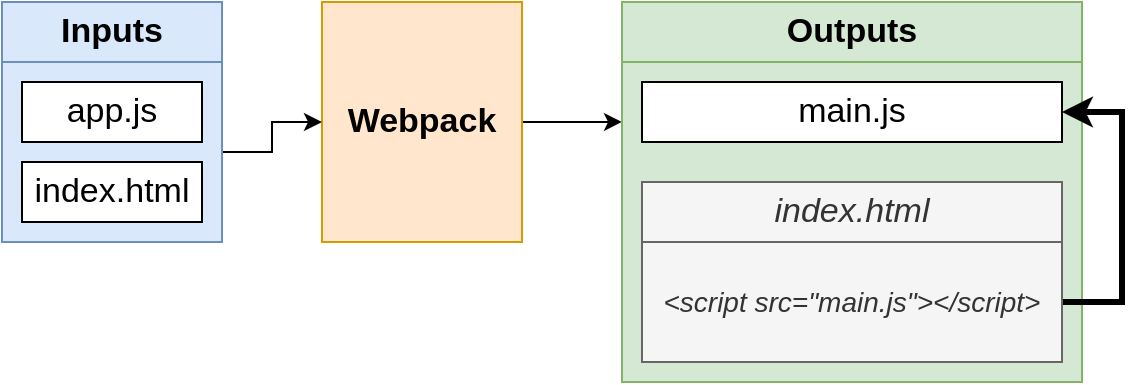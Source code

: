 <mxfile version="13.3.7" type="device" pages="10"><diagram id="cOTLI2k-PAEi5HYASnDR" name="01 - default"><mxGraphModel dx="601" dy="370" grid="1" gridSize="10" guides="1" tooltips="1" connect="1" arrows="1" fold="1" page="1" pageScale="1" pageWidth="1920" pageHeight="1200" math="0" shadow="0"><root><mxCell id="0"/><mxCell id="1" parent="0"/><mxCell id="uA5l368gibzswIwT3GkN-8" style="edgeStyle=orthogonalEdgeStyle;rounded=0;orthogonalLoop=1;jettySize=auto;html=1;exitX=1;exitY=0.5;exitDx=0;exitDy=0;fontSize=17;" edge="1" parent="1" source="uA5l368gibzswIwT3GkN-1"><mxGeometry relative="1" as="geometry"><mxPoint x="780" y="419.952" as="targetPoint"/></mxGeometry></mxCell><mxCell id="uA5l368gibzswIwT3GkN-1" value="Webpack" style="rounded=0;whiteSpace=wrap;html=1;fillColor=#ffe6cc;strokeColor=#d79b00;fontStyle=1;fontSize=17;" vertex="1" parent="1"><mxGeometry x="630" y="360" width="100" height="120" as="geometry"/></mxCell><mxCell id="uA5l368gibzswIwT3GkN-2" value="Inputs" style="rounded=0;whiteSpace=wrap;html=1;fillColor=#dae8fc;strokeColor=#6c8ebf;fontStyle=1;fontSize=17;" vertex="1" parent="1"><mxGeometry x="470" y="360" width="110" height="30" as="geometry"/></mxCell><mxCell id="uA5l368gibzswIwT3GkN-7" style="edgeStyle=orthogonalEdgeStyle;rounded=0;orthogonalLoop=1;jettySize=auto;html=1;exitX=1;exitY=0.5;exitDx=0;exitDy=0;fontSize=17;" edge="1" parent="1" source="uA5l368gibzswIwT3GkN-3" target="uA5l368gibzswIwT3GkN-1"><mxGeometry relative="1" as="geometry"/></mxCell><mxCell id="uA5l368gibzswIwT3GkN-3" value="" style="rounded=0;whiteSpace=wrap;html=1;fillColor=#dae8fc;strokeColor=#6c8ebf;fontStyle=1;fontSize=17;" vertex="1" parent="1"><mxGeometry x="470" y="390" width="110" height="90" as="geometry"/></mxCell><mxCell id="uA5l368gibzswIwT3GkN-4" value="app.js" style="rounded=0;whiteSpace=wrap;html=1;fontSize=17;" vertex="1" parent="1"><mxGeometry x="480" y="400" width="90" height="30" as="geometry"/></mxCell><mxCell id="uA5l368gibzswIwT3GkN-5" value="index.html" style="rounded=0;whiteSpace=wrap;html=1;fontSize=17;" vertex="1" parent="1"><mxGeometry x="480" y="440" width="90" height="30" as="geometry"/></mxCell><mxCell id="uA5l368gibzswIwT3GkN-10" value="Outputs" style="rounded=0;whiteSpace=wrap;html=1;fillColor=#d5e8d4;strokeColor=#82b366;fontStyle=1;fontSize=17;" vertex="1" parent="1"><mxGeometry x="780" y="360" width="230" height="30" as="geometry"/></mxCell><mxCell id="uA5l368gibzswIwT3GkN-11" value="" style="rounded=0;whiteSpace=wrap;html=1;fillColor=#d5e8d4;strokeColor=#82b366;fontStyle=1;fontSize=17;" vertex="1" parent="1"><mxGeometry x="780" y="390" width="230" height="160" as="geometry"/></mxCell><mxCell id="uA5l368gibzswIwT3GkN-12" value="main.js" style="rounded=0;whiteSpace=wrap;html=1;fontSize=17;" vertex="1" parent="1"><mxGeometry x="790" y="400" width="210" height="30" as="geometry"/></mxCell><mxCell id="uA5l368gibzswIwT3GkN-13" value="index.html" style="rounded=0;whiteSpace=wrap;html=1;fontSize=17;fontStyle=2;fillColor=#f5f5f5;strokeColor=#666666;fontColor=#333333;" vertex="1" parent="1"><mxGeometry x="790" y="450" width="210" height="30" as="geometry"/></mxCell><mxCell id="EMwHeEW82RI8Neg6ll8o-1" style="edgeStyle=orthogonalEdgeStyle;rounded=0;orthogonalLoop=1;jettySize=auto;html=1;exitX=1;exitY=0.5;exitDx=0;exitDy=0;entryX=1;entryY=0.5;entryDx=0;entryDy=0;strokeWidth=3;fontSize=18;" edge="1" parent="1" source="uA5l368gibzswIwT3GkN-14" target="uA5l368gibzswIwT3GkN-12"><mxGeometry relative="1" as="geometry"><Array as="points"><mxPoint x="1030" y="510"/><mxPoint x="1030" y="415"/></Array></mxGeometry></mxCell><mxCell id="uA5l368gibzswIwT3GkN-14" value="&amp;lt;script src=&quot;main.js&quot;&amp;gt;&amp;lt;/script&amp;gt;" style="rounded=0;whiteSpace=wrap;html=1;fontSize=14;fontStyle=2;fillColor=#f5f5f5;strokeColor=#666666;fontColor=#333333;" vertex="1" parent="1"><mxGeometry x="790" y="480" width="210" height="60" as="geometry"/></mxCell></root></mxGraphModel></diagram><diagram name="02 - err" id="zZddvYhoozt37l5B8c0A"><mxGraphModel dx="546" dy="337" grid="1" gridSize="10" guides="1" tooltips="1" connect="1" arrows="1" fold="1" page="1" pageScale="1" pageWidth="1920" pageHeight="1200" math="0" shadow="0"><root><mxCell id="gWVmMe2sG9iCTaonzd_--0"/><mxCell id="gWVmMe2sG9iCTaonzd_--1" parent="gWVmMe2sG9iCTaonzd_--0"/><mxCell id="gWVmMe2sG9iCTaonzd_--2" style="edgeStyle=orthogonalEdgeStyle;rounded=0;orthogonalLoop=1;jettySize=auto;html=1;exitX=1;exitY=0.5;exitDx=0;exitDy=0;fontSize=17;" edge="1" parent="gWVmMe2sG9iCTaonzd_--1" source="gWVmMe2sG9iCTaonzd_--3"><mxGeometry relative="1" as="geometry"><mxPoint x="780" y="419.952" as="targetPoint"/></mxGeometry></mxCell><mxCell id="gWVmMe2sG9iCTaonzd_--3" value="Webpack" style="rounded=0;whiteSpace=wrap;html=1;fillColor=#ffe6cc;strokeColor=#d79b00;fontStyle=1;fontSize=17;" vertex="1" parent="gWVmMe2sG9iCTaonzd_--1"><mxGeometry x="630" y="360" width="100" height="120" as="geometry"/></mxCell><mxCell id="gWVmMe2sG9iCTaonzd_--4" value="Inputs" style="rounded=0;whiteSpace=wrap;html=1;fillColor=#dae8fc;strokeColor=#6c8ebf;fontStyle=1;fontSize=17;" vertex="1" parent="gWVmMe2sG9iCTaonzd_--1"><mxGeometry x="470" y="360" width="110" height="30" as="geometry"/></mxCell><mxCell id="gWVmMe2sG9iCTaonzd_--5" style="edgeStyle=orthogonalEdgeStyle;rounded=0;orthogonalLoop=1;jettySize=auto;html=1;exitX=1;exitY=0.5;exitDx=0;exitDy=0;fontSize=17;" edge="1" parent="gWVmMe2sG9iCTaonzd_--1" source="gWVmMe2sG9iCTaonzd_--6" target="gWVmMe2sG9iCTaonzd_--3"><mxGeometry relative="1" as="geometry"/></mxCell><mxCell id="gWVmMe2sG9iCTaonzd_--6" value="" style="rounded=0;whiteSpace=wrap;html=1;fillColor=#dae8fc;strokeColor=#6c8ebf;fontStyle=1;fontSize=17;" vertex="1" parent="gWVmMe2sG9iCTaonzd_--1"><mxGeometry x="470" y="390" width="110" height="90" as="geometry"/></mxCell><mxCell id="gWVmMe2sG9iCTaonzd_--7" value="app.js" style="rounded=0;whiteSpace=wrap;html=1;fontSize=17;" vertex="1" parent="gWVmMe2sG9iCTaonzd_--1"><mxGeometry x="480" y="400" width="90" height="30" as="geometry"/></mxCell><mxCell id="gWVmMe2sG9iCTaonzd_--8" value="index.html" style="rounded=0;whiteSpace=wrap;html=1;fontSize=17;" vertex="1" parent="gWVmMe2sG9iCTaonzd_--1"><mxGeometry x="480" y="440" width="90" height="30" as="geometry"/></mxCell><mxCell id="gWVmMe2sG9iCTaonzd_--9" value="Outputs" style="rounded=0;whiteSpace=wrap;html=1;fillColor=#d5e8d4;strokeColor=#82b366;fontStyle=1;fontSize=17;" vertex="1" parent="gWVmMe2sG9iCTaonzd_--1"><mxGeometry x="780" y="360" width="230" height="30" as="geometry"/></mxCell><mxCell id="gWVmMe2sG9iCTaonzd_--10" value="" style="rounded=0;whiteSpace=wrap;html=1;fillColor=#d5e8d4;strokeColor=#82b366;fontStyle=1;fontSize=17;" vertex="1" parent="gWVmMe2sG9iCTaonzd_--1"><mxGeometry x="780" y="390" width="230" height="160" as="geometry"/></mxCell><mxCell id="gWVmMe2sG9iCTaonzd_--11" value="main.js" style="rounded=0;whiteSpace=wrap;html=1;fontSize=17;" vertex="1" parent="gWVmMe2sG9iCTaonzd_--1"><mxGeometry x="790" y="400" width="210" height="30" as="geometry"/></mxCell><mxCell id="gWVmMe2sG9iCTaonzd_--12" value="index.html" style="rounded=0;whiteSpace=wrap;html=1;fontSize=17;fontStyle=2;fillColor=#f5f5f5;strokeColor=#666666;fontColor=#333333;" vertex="1" parent="gWVmMe2sG9iCTaonzd_--1"><mxGeometry x="790" y="450" width="210" height="30" as="geometry"/></mxCell><mxCell id="gWVmMe2sG9iCTaonzd_--13" value="&amp;lt;script src=&quot;main.js&quot;&amp;gt;&amp;lt;/script&amp;gt;" style="rounded=0;whiteSpace=wrap;html=1;fontSize=14;fontStyle=2;fillColor=#f5f5f5;strokeColor=#666666;fontColor=#333333;" vertex="1" parent="gWVmMe2sG9iCTaonzd_--1"><mxGeometry x="790" y="480" width="210" height="60" as="geometry"/></mxCell><mxCell id="5T3pBs2xC45DIy6DMQwJ-1" style="edgeStyle=orthogonalEdgeStyle;rounded=0;orthogonalLoop=1;jettySize=auto;html=1;exitX=0.5;exitY=0;exitDx=0;exitDy=0;strokeWidth=3;fontSize=14;" edge="1" parent="gWVmMe2sG9iCTaonzd_--1" source="5T3pBs2xC45DIy6DMQwJ-0" target="gWVmMe2sG9iCTaonzd_--13"><mxGeometry relative="1" as="geometry"/></mxCell><mxCell id="5T3pBs2xC45DIy6DMQwJ-0" value="Browser tries to load this script by taking current domain + path and adding 'main.js' onto the end" style="rounded=0;whiteSpace=wrap;html=1;fontSize=14;fillColor=#f8cecc;strokeColor=#b85450;fontStyle=1" vertex="1" parent="gWVmMe2sG9iCTaonzd_--1"><mxGeometry x="742.5" y="580" width="305" height="60" as="geometry"/></mxCell></root></mxGraphModel></diagram><diagram name="02 - custom" id="F95sELIx5LL5UxUMN7uU"><mxGraphModel dx="546" dy="337" grid="1" gridSize="10" guides="1" tooltips="1" connect="1" arrows="1" fold="1" page="1" pageScale="1" pageWidth="1920" pageHeight="1200" math="0" shadow="0"><root><mxCell id="UAotk6VDlfAtvuk9yOXd-0"/><mxCell id="UAotk6VDlfAtvuk9yOXd-1" parent="UAotk6VDlfAtvuk9yOXd-0"/><mxCell id="UAotk6VDlfAtvuk9yOXd-2" style="edgeStyle=orthogonalEdgeStyle;rounded=0;orthogonalLoop=1;jettySize=auto;html=1;exitX=1;exitY=0.5;exitDx=0;exitDy=0;fontSize=17;" edge="1" parent="UAotk6VDlfAtvuk9yOXd-1" source="UAotk6VDlfAtvuk9yOXd-3"><mxGeometry relative="1" as="geometry"><mxPoint x="780" y="419.952" as="targetPoint"/></mxGeometry></mxCell><mxCell id="UAotk6VDlfAtvuk9yOXd-3" value="Webpack" style="rounded=0;whiteSpace=wrap;html=1;fillColor=#ffe6cc;strokeColor=#d79b00;fontStyle=1;fontSize=17;" vertex="1" parent="UAotk6VDlfAtvuk9yOXd-1"><mxGeometry x="630" y="360" width="100" height="120" as="geometry"/></mxCell><mxCell id="UAotk6VDlfAtvuk9yOXd-4" value="Inputs" style="rounded=0;whiteSpace=wrap;html=1;fillColor=#dae8fc;strokeColor=#6c8ebf;fontStyle=1;fontSize=17;" vertex="1" parent="UAotk6VDlfAtvuk9yOXd-1"><mxGeometry x="470" y="360" width="110" height="30" as="geometry"/></mxCell><mxCell id="UAotk6VDlfAtvuk9yOXd-5" style="edgeStyle=orthogonalEdgeStyle;rounded=0;orthogonalLoop=1;jettySize=auto;html=1;exitX=1;exitY=0.5;exitDx=0;exitDy=0;fontSize=17;" edge="1" parent="UAotk6VDlfAtvuk9yOXd-1" source="UAotk6VDlfAtvuk9yOXd-6" target="UAotk6VDlfAtvuk9yOXd-3"><mxGeometry relative="1" as="geometry"/></mxCell><mxCell id="UAotk6VDlfAtvuk9yOXd-6" value="" style="rounded=0;whiteSpace=wrap;html=1;fillColor=#dae8fc;strokeColor=#6c8ebf;fontStyle=1;fontSize=17;" vertex="1" parent="UAotk6VDlfAtvuk9yOXd-1"><mxGeometry x="470" y="390" width="110" height="90" as="geometry"/></mxCell><mxCell id="UAotk6VDlfAtvuk9yOXd-7" value="app.js" style="rounded=0;whiteSpace=wrap;html=1;fontSize=17;" vertex="1" parent="UAotk6VDlfAtvuk9yOXd-1"><mxGeometry x="480" y="400" width="90" height="30" as="geometry"/></mxCell><mxCell id="UAotk6VDlfAtvuk9yOXd-8" value="index.html" style="rounded=0;whiteSpace=wrap;html=1;fontSize=17;" vertex="1" parent="UAotk6VDlfAtvuk9yOXd-1"><mxGeometry x="480" y="440" width="90" height="30" as="geometry"/></mxCell><mxCell id="UAotk6VDlfAtvuk9yOXd-9" value="Outputs" style="rounded=0;whiteSpace=wrap;html=1;fillColor=#d5e8d4;strokeColor=#82b366;fontStyle=1;fontSize=17;" vertex="1" parent="UAotk6VDlfAtvuk9yOXd-1"><mxGeometry x="780" y="360" width="230" height="30" as="geometry"/></mxCell><mxCell id="UAotk6VDlfAtvuk9yOXd-10" value="" style="rounded=0;whiteSpace=wrap;html=1;fillColor=#d5e8d4;strokeColor=#82b366;fontStyle=1;fontSize=17;" vertex="1" parent="UAotk6VDlfAtvuk9yOXd-1"><mxGeometry x="780" y="390" width="230" height="160" as="geometry"/></mxCell><mxCell id="UAotk6VDlfAtvuk9yOXd-11" value="main.js" style="rounded=0;whiteSpace=wrap;html=1;fontSize=17;" vertex="1" parent="UAotk6VDlfAtvuk9yOXd-1"><mxGeometry x="790" y="400" width="210" height="30" as="geometry"/></mxCell><mxCell id="UAotk6VDlfAtvuk9yOXd-12" value="index.html" style="rounded=0;whiteSpace=wrap;html=1;fontSize=17;fontStyle=2;fillColor=#f5f5f5;strokeColor=#666666;fontColor=#333333;" vertex="1" parent="UAotk6VDlfAtvuk9yOXd-1"><mxGeometry x="790" y="450" width="210" height="30" as="geometry"/></mxCell><mxCell id="UAotk6VDlfAtvuk9yOXd-13" value="&amp;lt;script src=&quot;main.js&quot;&amp;gt;&amp;lt;/script&amp;gt;" style="rounded=0;whiteSpace=wrap;html=1;fontSize=14;fontStyle=2;fillColor=#f5f5f5;strokeColor=#666666;fontColor=#333333;" vertex="1" parent="UAotk6VDlfAtvuk9yOXd-1"><mxGeometry x="790" y="480" width="210" height="60" as="geometry"/></mxCell><mxCell id="UAotk6VDlfAtvuk9yOXd-16" style="edgeStyle=orthogonalEdgeStyle;rounded=0;orthogonalLoop=1;jettySize=auto;html=1;exitX=0.5;exitY=0;exitDx=0;exitDy=0;strokeWidth=3;fontSize=14;" edge="1" parent="UAotk6VDlfAtvuk9yOXd-1" source="UAotk6VDlfAtvuk9yOXd-14" target="UAotk6VDlfAtvuk9yOXd-13"><mxGeometry relative="1" as="geometry"/></mxCell><mxCell id="UAotk6VDlfAtvuk9yOXd-14" value="Path can be customized by adding a publicPath" style="rounded=0;whiteSpace=wrap;html=1;fontSize=14;fillColor=#f8cecc;strokeColor=#b85450;fontStyle=1" vertex="1" parent="UAotk6VDlfAtvuk9yOXd-1"><mxGeometry x="795" y="580" width="200" height="60" as="geometry"/></mxCell></root></mxGraphModel></diagram><diagram name="03 - custom" id="IhFEg8Nc87-EInCeFmTE"><mxGraphModel dx="546" dy="337" grid="1" gridSize="10" guides="1" tooltips="1" connect="1" arrows="1" fold="1" page="1" pageScale="1" pageWidth="1920" pageHeight="1200" math="0" shadow="0"><root><mxCell id="BiMFdeT4LMxDcqObrf1r-0"/><mxCell id="BiMFdeT4LMxDcqObrf1r-1" parent="BiMFdeT4LMxDcqObrf1r-0"/><mxCell id="BiMFdeT4LMxDcqObrf1r-2" style="edgeStyle=orthogonalEdgeStyle;rounded=0;orthogonalLoop=1;jettySize=auto;html=1;exitX=1;exitY=0.5;exitDx=0;exitDy=0;fontSize=17;" edge="1" parent="BiMFdeT4LMxDcqObrf1r-1" source="BiMFdeT4LMxDcqObrf1r-3"><mxGeometry relative="1" as="geometry"><mxPoint x="780" y="419.952" as="targetPoint"/></mxGeometry></mxCell><mxCell id="BiMFdeT4LMxDcqObrf1r-3" value="publicPath: '/'" style="rounded=0;whiteSpace=wrap;html=1;fillColor=#ffe6cc;strokeColor=#d79b00;fontStyle=1;fontSize=17;" vertex="1" parent="BiMFdeT4LMxDcqObrf1r-1"><mxGeometry x="590" y="390" width="140" height="90" as="geometry"/></mxCell><mxCell id="BiMFdeT4LMxDcqObrf1r-4" value="Inputs" style="rounded=0;whiteSpace=wrap;html=1;fillColor=#dae8fc;strokeColor=#6c8ebf;fontStyle=1;fontSize=17;" vertex="1" parent="BiMFdeT4LMxDcqObrf1r-1"><mxGeometry x="450" y="360" width="110" height="30" as="geometry"/></mxCell><mxCell id="BiMFdeT4LMxDcqObrf1r-5" style="edgeStyle=orthogonalEdgeStyle;rounded=0;orthogonalLoop=1;jettySize=auto;html=1;exitX=1;exitY=0.5;exitDx=0;exitDy=0;fontSize=17;" edge="1" parent="BiMFdeT4LMxDcqObrf1r-1" source="BiMFdeT4LMxDcqObrf1r-6" target="BiMFdeT4LMxDcqObrf1r-3"><mxGeometry relative="1" as="geometry"/></mxCell><mxCell id="BiMFdeT4LMxDcqObrf1r-6" value="" style="rounded=0;whiteSpace=wrap;html=1;fillColor=#dae8fc;strokeColor=#6c8ebf;fontStyle=1;fontSize=17;" vertex="1" parent="BiMFdeT4LMxDcqObrf1r-1"><mxGeometry x="450" y="390" width="110" height="90" as="geometry"/></mxCell><mxCell id="BiMFdeT4LMxDcqObrf1r-7" value="app.js" style="rounded=0;whiteSpace=wrap;html=1;fontSize=17;" vertex="1" parent="BiMFdeT4LMxDcqObrf1r-1"><mxGeometry x="460" y="400" width="90" height="30" as="geometry"/></mxCell><mxCell id="BiMFdeT4LMxDcqObrf1r-8" value="index.html" style="rounded=0;whiteSpace=wrap;html=1;fontSize=17;" vertex="1" parent="BiMFdeT4LMxDcqObrf1r-1"><mxGeometry x="460" y="440" width="90" height="30" as="geometry"/></mxCell><mxCell id="BiMFdeT4LMxDcqObrf1r-9" value="Outputs" style="rounded=0;whiteSpace=wrap;html=1;fillColor=#d5e8d4;strokeColor=#82b366;fontStyle=1;fontSize=17;" vertex="1" parent="BiMFdeT4LMxDcqObrf1r-1"><mxGeometry x="780" y="360" width="230" height="30" as="geometry"/></mxCell><mxCell id="BiMFdeT4LMxDcqObrf1r-10" value="" style="rounded=0;whiteSpace=wrap;html=1;fillColor=#d5e8d4;strokeColor=#82b366;fontStyle=1;fontSize=17;" vertex="1" parent="BiMFdeT4LMxDcqObrf1r-1"><mxGeometry x="780" y="390" width="230" height="160" as="geometry"/></mxCell><mxCell id="BiMFdeT4LMxDcqObrf1r-11" value="main.js" style="rounded=0;whiteSpace=wrap;html=1;fontSize=17;" vertex="1" parent="BiMFdeT4LMxDcqObrf1r-1"><mxGeometry x="790" y="400" width="210" height="30" as="geometry"/></mxCell><mxCell id="BiMFdeT4LMxDcqObrf1r-12" value="index.html" style="rounded=0;whiteSpace=wrap;html=1;fontSize=17;fontStyle=2;fillColor=#f5f5f5;strokeColor=#666666;fontColor=#333333;" vertex="1" parent="BiMFdeT4LMxDcqObrf1r-1"><mxGeometry x="790" y="450" width="210" height="30" as="geometry"/></mxCell><mxCell id="BiMFdeT4LMxDcqObrf1r-13" value="&amp;lt;script src=&quot;&lt;b&gt;/main.js&lt;/b&gt;&quot;&amp;gt;&amp;lt;/script&amp;gt;" style="rounded=0;whiteSpace=wrap;html=1;fontSize=14;fontStyle=2;fillColor=#f5f5f5;strokeColor=#666666;fontColor=#333333;" vertex="1" parent="BiMFdeT4LMxDcqObrf1r-1"><mxGeometry x="790" y="480" width="210" height="60" as="geometry"/></mxCell><mxCell id="BiMFdeT4LMxDcqObrf1r-16" value="Webpack" style="rounded=0;whiteSpace=wrap;html=1;fillColor=#ffe6cc;strokeColor=#d79b00;fontStyle=1;fontSize=17;" vertex="1" parent="BiMFdeT4LMxDcqObrf1r-1"><mxGeometry x="590" y="365" width="140" height="25" as="geometry"/></mxCell><mxCell id="d57bQwCBoA40F_smESoW-1" style="edgeStyle=orthogonalEdgeStyle;rounded=0;orthogonalLoop=1;jettySize=auto;html=1;exitX=0.5;exitY=0;exitDx=0;exitDy=0;strokeWidth=3;fontSize=14;" edge="1" parent="BiMFdeT4LMxDcqObrf1r-1" source="d57bQwCBoA40F_smESoW-0" target="BiMFdeT4LMxDcqObrf1r-13"><mxGeometry relative="1" as="geometry"/></mxCell><mxCell id="d57bQwCBoA40F_smESoW-0" value="Get script at localhost:8082/main.js&lt;br&gt;&lt;i&gt;Good....kinda!&lt;/i&gt;" style="rounded=0;whiteSpace=wrap;html=1;fontSize=14;fillColor=#f8cecc;strokeColor=#b85450;fontStyle=1" vertex="1" parent="BiMFdeT4LMxDcqObrf1r-1"><mxGeometry x="766.25" y="580" width="257.5" height="60" as="geometry"/></mxCell></root></mxGraphModel></diagram><diagram name="04 - remote" id="WBd80BDq0IU9KdvqcAn2"><mxGraphModel dx="699" dy="431" grid="1" gridSize="10" guides="1" tooltips="1" connect="1" arrows="1" fold="1" page="1" pageScale="1" pageWidth="1920" pageHeight="1200" math="0" shadow="0"><root><mxCell id="M9HIY6kIzb0Yj18gqDVJ-0"/><mxCell id="M9HIY6kIzb0Yj18gqDVJ-1" parent="M9HIY6kIzb0Yj18gqDVJ-0"/><mxCell id="M9HIY6kIzb0Yj18gqDVJ-17" value="" style="strokeWidth=1;shadow=0;dashed=0;align=center;html=1;shape=mxgraph.mockup.containers.browserWindow;rSize=0;strokeColor=#666666;strokeColor2=#008cff;strokeColor3=#c4c4c4;mainText=,;recursiveResize=0;fontSize=14;" vertex="1" parent="M9HIY6kIzb0Yj18gqDVJ-1"><mxGeometry x="530" y="360" width="330" height="270" as="geometry"/></mxCell><mxCell id="M9HIY6kIzb0Yj18gqDVJ-18" value="Page 1" style="strokeWidth=1;shadow=0;dashed=0;align=center;html=1;shape=mxgraph.mockup.containers.anchor;fontSize=17;fontColor=#666666;align=left;" vertex="1" parent="M9HIY6kIzb0Yj18gqDVJ-17"><mxGeometry x="60" y="12" width="110" height="26" as="geometry"/></mxCell><mxCell id="M9HIY6kIzb0Yj18gqDVJ-19" value="localhost:8080" style="strokeWidth=1;shadow=0;dashed=0;align=center;html=1;shape=mxgraph.mockup.containers.anchor;rSize=0;fontSize=17;fontColor=#666666;align=left;" vertex="1" parent="M9HIY6kIzb0Yj18gqDVJ-17"><mxGeometry x="130" y="60" width="250" height="26" as="geometry"/></mxCell><mxCell id="M9HIY6kIzb0Yj18gqDVJ-20" value="Container" style="rounded=0;whiteSpace=wrap;html=1;fontSize=14;" vertex="1" parent="M9HIY6kIzb0Yj18gqDVJ-17"><mxGeometry x="65" y="120" width="200" height="30" as="geometry"/></mxCell><mxCell id="M9HIY6kIzb0Yj18gqDVJ-21" value="Auth App" style="rounded=0;whiteSpace=wrap;html=1;fontSize=14;fillColor=#dae8fc;strokeColor=#6c8ebf;fontStyle=1" vertex="1" parent="M9HIY6kIzb0Yj18gqDVJ-1"><mxGeometry x="890" y="460" width="130" height="30" as="geometry"/></mxCell><mxCell id="M9HIY6kIzb0Yj18gqDVJ-22" value="" style="rounded=0;whiteSpace=wrap;html=1;fontSize=14;fillColor=#dae8fc;strokeColor=#6c8ebf;fontStyle=1" vertex="1" parent="M9HIY6kIzb0Yj18gqDVJ-1"><mxGeometry x="890" y="490" width="130" height="130" as="geometry"/></mxCell><mxCell id="Bj9bOJmoEJmU4IwCuqjJ-1" style="edgeStyle=orthogonalEdgeStyle;rounded=0;orthogonalLoop=1;jettySize=auto;html=1;exitX=0.5;exitY=1;exitDx=0;exitDy=0;strokeWidth=3;fontSize=18;" edge="1" parent="M9HIY6kIzb0Yj18gqDVJ-1" source="M9HIY6kIzb0Yj18gqDVJ-23" target="M9HIY6kIzb0Yj18gqDVJ-24"><mxGeometry relative="1" as="geometry"/></mxCell><mxCell id="M9HIY6kIzb0Yj18gqDVJ-23" value="remoteEntry.js" style="rounded=0;whiteSpace=wrap;html=1;fontSize=14;" vertex="1" parent="M9HIY6kIzb0Yj18gqDVJ-1"><mxGeometry x="900" y="500" width="110" height="30" as="geometry"/></mxCell><mxCell id="M9HIY6kIzb0Yj18gqDVJ-24" value="main.js" style="rounded=0;whiteSpace=wrap;html=1;fontSize=14;" vertex="1" parent="M9HIY6kIzb0Yj18gqDVJ-1"><mxGeometry x="900" y="550" width="110" height="30" as="geometry"/></mxCell><mxCell id="M9HIY6kIzb0Yj18gqDVJ-26" style="edgeStyle=orthogonalEdgeStyle;rounded=0;orthogonalLoop=1;jettySize=auto;html=1;exitX=0;exitY=0.5;exitDx=0;exitDy=0;entryX=1;entryY=0.5;entryDx=0;entryDy=0;strokeWidth=3;fontSize=14;" edge="1" parent="M9HIY6kIzb0Yj18gqDVJ-1" source="M9HIY6kIzb0Yj18gqDVJ-25" target="M9HIY6kIzb0Yj18gqDVJ-23"><mxGeometry relative="1" as="geometry"/></mxCell><mxCell id="M9HIY6kIzb0Yj18gqDVJ-25" value="Has instructions on how to load up the main.js file" style="rounded=0;whiteSpace=wrap;html=1;fontSize=14;fillColor=#f8cecc;strokeColor=#b85450;fontStyle=2" vertex="1" parent="M9HIY6kIzb0Yj18gqDVJ-1"><mxGeometry x="1060" y="485" width="150" height="60" as="geometry"/></mxCell><mxCell id="Bj9bOJmoEJmU4IwCuqjJ-0" style="edgeStyle=orthogonalEdgeStyle;rounded=0;orthogonalLoop=1;jettySize=auto;html=1;exitX=1;exitY=0.5;exitDx=0;exitDy=0;entryX=0;entryY=0.5;entryDx=0;entryDy=0;strokeWidth=3;fontSize=18;" edge="1" parent="M9HIY6kIzb0Yj18gqDVJ-1" source="M9HIY6kIzb0Yj18gqDVJ-20" target="M9HIY6kIzb0Yj18gqDVJ-23"><mxGeometry relative="1" as="geometry"/></mxCell></root></mxGraphModel></diagram><diagram name="05 - load" id="yDjN1B2V8X_RBj5gk1lI"><mxGraphModel dx="683" dy="421" grid="1" gridSize="10" guides="1" tooltips="1" connect="1" arrows="1" fold="1" page="1" pageScale="1" pageWidth="1920" pageHeight="1200" math="0" shadow="0"><root><mxCell id="tj3hjOhdXznHyDvkeACu-0"/><mxCell id="tj3hjOhdXznHyDvkeACu-1" parent="tj3hjOhdXznHyDvkeACu-0"/><mxCell id="tj3hjOhdXznHyDvkeACu-2" value="" style="strokeWidth=1;shadow=0;dashed=0;align=center;html=1;shape=mxgraph.mockup.containers.browserWindow;rSize=0;strokeColor=#666666;strokeColor2=#008cff;strokeColor3=#c4c4c4;mainText=,;recursiveResize=0;fontSize=14;" vertex="1" parent="tj3hjOhdXznHyDvkeACu-1"><mxGeometry x="530" y="360" width="330" height="270" as="geometry"/></mxCell><mxCell id="tj3hjOhdXznHyDvkeACu-3" value="Page 1" style="strokeWidth=1;shadow=0;dashed=0;align=center;html=1;shape=mxgraph.mockup.containers.anchor;fontSize=17;fontColor=#666666;align=left;" vertex="1" parent="tj3hjOhdXznHyDvkeACu-2"><mxGeometry x="60" y="12" width="110" height="26" as="geometry"/></mxCell><mxCell id="tj3hjOhdXznHyDvkeACu-4" value="localhost:8080" style="strokeWidth=1;shadow=0;dashed=0;align=center;html=1;shape=mxgraph.mockup.containers.anchor;rSize=0;fontSize=17;fontColor=#666666;align=left;" vertex="1" parent="tj3hjOhdXznHyDvkeACu-2"><mxGeometry x="130" y="60" width="250" height="26" as="geometry"/></mxCell><mxCell id="tj3hjOhdXznHyDvkeACu-5" value="Container" style="rounded=0;whiteSpace=wrap;html=1;fontSize=14;" vertex="1" parent="tj3hjOhdXznHyDvkeACu-2"><mxGeometry x="65" y="120" width="200" height="30" as="geometry"/></mxCell><mxCell id="tj3hjOhdXznHyDvkeACu-6" value="Auth App" style="rounded=0;whiteSpace=wrap;html=1;fontSize=14;fillColor=#dae8fc;strokeColor=#6c8ebf;fontStyle=1" vertex="1" parent="tj3hjOhdXznHyDvkeACu-1"><mxGeometry x="890" y="460" width="230" height="30" as="geometry"/></mxCell><mxCell id="tj3hjOhdXznHyDvkeACu-7" value="" style="rounded=0;whiteSpace=wrap;html=1;fontSize=14;fillColor=#dae8fc;strokeColor=#6c8ebf;fontStyle=1" vertex="1" parent="tj3hjOhdXznHyDvkeACu-1"><mxGeometry x="890" y="490" width="230" height="140" as="geometry"/></mxCell><mxCell id="tj3hjOhdXznHyDvkeACu-8" value="remoteEntry.js" style="rounded=0;whiteSpace=wrap;html=1;fontSize=14;fontStyle=2;fillColor=#f5f5f5;strokeColor=#666666;fontColor=#333333;" vertex="1" parent="tj3hjOhdXznHyDvkeACu-1"><mxGeometry x="900" y="500" width="210" height="20" as="geometry"/></mxCell><mxCell id="tj3hjOhdXznHyDvkeACu-9" value="main.js" style="rounded=0;whiteSpace=wrap;html=1;fontSize=14;" vertex="1" parent="tj3hjOhdXznHyDvkeACu-1"><mxGeometry x="900" y="590" width="210" height="30" as="geometry"/></mxCell><mxCell id="tj3hjOhdXznHyDvkeACu-12" value="&lt;span style=&quot;font-style: normal&quot;&gt;Load up the main.js file by going to /main.js&lt;/span&gt;" style="rounded=0;whiteSpace=wrap;html=1;fontSize=14;fontStyle=2;fillColor=#f5f5f5;strokeColor=#666666;fontColor=#333333;" vertex="1" parent="tj3hjOhdXznHyDvkeACu-1"><mxGeometry x="900" y="520" width="210" height="50" as="geometry"/></mxCell></root></mxGraphModel></diagram><diagram name="06 - rel" id="-PIed296iCm3HU3ax8PX"><mxGraphModel dx="589" dy="363" grid="1" gridSize="10" guides="1" tooltips="1" connect="1" arrows="1" fold="1" page="1" pageScale="1" pageWidth="1920" pageHeight="1200" math="0" shadow="0"><root><mxCell id="JUSbk9AQzEfK4Vamvt74-0"/><mxCell id="JUSbk9AQzEfK4Vamvt74-1" parent="JUSbk9AQzEfK4Vamvt74-0"/><mxCell id="JUSbk9AQzEfK4Vamvt74-2" value="" style="strokeWidth=1;shadow=0;dashed=0;align=center;html=1;shape=mxgraph.mockup.containers.browserWindow;rSize=0;strokeColor=#666666;strokeColor2=#008cff;strokeColor3=#c4c4c4;mainText=,;recursiveResize=0;fontSize=14;" vertex="1" parent="JUSbk9AQzEfK4Vamvt74-1"><mxGeometry x="530" y="360" width="330" height="270" as="geometry"/></mxCell><mxCell id="JUSbk9AQzEfK4Vamvt74-3" value="Page 1" style="strokeWidth=1;shadow=0;dashed=0;align=center;html=1;shape=mxgraph.mockup.containers.anchor;fontSize=17;fontColor=#666666;align=left;" vertex="1" parent="JUSbk9AQzEfK4Vamvt74-2"><mxGeometry x="60" y="12" width="110" height="26" as="geometry"/></mxCell><mxCell id="JUSbk9AQzEfK4Vamvt74-4" value="localhost:8080" style="strokeWidth=1;shadow=0;dashed=0;align=center;html=1;shape=mxgraph.mockup.containers.anchor;rSize=0;fontSize=17;fontColor=#666666;align=left;" vertex="1" parent="JUSbk9AQzEfK4Vamvt74-2"><mxGeometry x="130" y="60" width="120" height="26" as="geometry"/></mxCell><mxCell id="JUSbk9AQzEfK4Vamvt74-5" value="Container" style="rounded=0;whiteSpace=wrap;html=1;fontSize=14;" vertex="1" parent="JUSbk9AQzEfK4Vamvt74-2"><mxGeometry x="65" y="120" width="200" height="30" as="geometry"/></mxCell><mxCell id="JUSbk9AQzEfK4Vamvt74-6" value="Auth App" style="rounded=0;whiteSpace=wrap;html=1;fontSize=14;fillColor=#dae8fc;strokeColor=#6c8ebf;fontStyle=1" vertex="1" parent="JUSbk9AQzEfK4Vamvt74-1"><mxGeometry x="890" y="460" width="230" height="30" as="geometry"/></mxCell><mxCell id="JUSbk9AQzEfK4Vamvt74-7" value="" style="rounded=0;whiteSpace=wrap;html=1;fontSize=14;fillColor=#dae8fc;strokeColor=#6c8ebf;fontStyle=1" vertex="1" parent="JUSbk9AQzEfK4Vamvt74-1"><mxGeometry x="890" y="490" width="230" height="140" as="geometry"/></mxCell><mxCell id="JUSbk9AQzEfK4Vamvt74-8" value="remoteEntry.js" style="rounded=0;whiteSpace=wrap;html=1;fontSize=14;fontStyle=2;fillColor=#f5f5f5;strokeColor=#666666;fontColor=#333333;" vertex="1" parent="JUSbk9AQzEfK4Vamvt74-1"><mxGeometry x="900" y="500" width="210" height="20" as="geometry"/></mxCell><mxCell id="JUSbk9AQzEfK4Vamvt74-9" value="main.js" style="rounded=0;whiteSpace=wrap;html=1;fontSize=14;" vertex="1" parent="JUSbk9AQzEfK4Vamvt74-1"><mxGeometry x="900" y="585" width="210" height="30" as="geometry"/></mxCell><mxCell id="JUSbk9AQzEfK4Vamvt74-10" value="&lt;span style=&quot;font-style: normal&quot;&gt;Load up the main.js file by going to /main.js&lt;/span&gt;" style="rounded=0;whiteSpace=wrap;html=1;fontSize=14;fontStyle=2;fillColor=#f5f5f5;strokeColor=#666666;fontColor=#333333;" vertex="1" parent="JUSbk9AQzEfK4Vamvt74-1"><mxGeometry x="900" y="520" width="210" height="50" as="geometry"/></mxCell><mxCell id="4S9AEAVrNciRUD2aIOCz-3" style="edgeStyle=orthogonalEdgeStyle;rounded=0;orthogonalLoop=1;jettySize=auto;html=1;exitX=0.5;exitY=1;exitDx=0;exitDy=0;strokeWidth=3;fontSize=14;" edge="1" parent="JUSbk9AQzEfK4Vamvt74-1" source="4S9AEAVrNciRUD2aIOCz-0" target="JUSbk9AQzEfK4Vamvt74-6"><mxGeometry relative="1" as="geometry"/></mxCell><mxCell id="4S9AEAVrNciRUD2aIOCz-4" style="edgeStyle=orthogonalEdgeStyle;rounded=0;orthogonalLoop=1;jettySize=auto;html=1;exitX=0;exitY=0.5;exitDx=0;exitDy=0;strokeWidth=3;fontSize=14;" edge="1" parent="JUSbk9AQzEfK4Vamvt74-1" source="4S9AEAVrNciRUD2aIOCz-0" target="JUSbk9AQzEfK4Vamvt74-4"><mxGeometry relative="1" as="geometry"/></mxCell><mxCell id="4S9AEAVrNciRUD2aIOCz-0" value="&lt;b&gt;Assumed to be relative to localhost:8080!!!!!&lt;/b&gt;" style="rounded=0;whiteSpace=wrap;html=1;fontSize=14;fillColor=#f8cecc;strokeColor=#b85450;fontStyle=2" vertex="1" parent="JUSbk9AQzEfK4Vamvt74-1"><mxGeometry x="890" y="370" width="230" height="60" as="geometry"/></mxCell></root></mxGraphModel></diagram><diagram id="H1FIrQOwfmS7ZRsGeLWm" name="08 - questions"><mxGraphModel dx="501" dy="309" grid="1" gridSize="10" guides="1" tooltips="1" connect="1" arrows="1" fold="1" page="1" pageScale="1" pageWidth="1920" pageHeight="1200" math="0" shadow="0"><root><mxCell id="q4pjKnByeiHhtEIU-xuD-0"/><mxCell id="q4pjKnByeiHhtEIU-xuD-1" parent="q4pjKnByeiHhtEIU-xuD-0"/><mxCell id="q4pjKnByeiHhtEIU-xuD-2" value="How do we fix this?" style="rounded=0;whiteSpace=wrap;html=1;fontSize=18;fontStyle=1" vertex="1" parent="q4pjKnByeiHhtEIU-xuD-1"><mxGeometry x="540" y="360" width="450" height="60" as="geometry"/></mxCell><mxCell id="q4pjKnByeiHhtEIU-xuD-3" value="Two Questions" style="text;html=1;strokeColor=none;fillColor=none;align=center;verticalAlign=middle;whiteSpace=wrap;rounded=0;fontSize=22;" vertex="1" parent="q4pjKnByeiHhtEIU-xuD-1"><mxGeometry x="687.5" y="330" width="155" height="20" as="geometry"/></mxCell><mxCell id="q4pjKnByeiHhtEIU-xuD-4" value="&lt;span style=&quot;font-size: 18px;&quot;&gt;Why wasn't this an issue on the Marketing app?&lt;/span&gt;" style="rounded=0;whiteSpace=wrap;html=1;fontSize=18;fontStyle=1" vertex="1" parent="q4pjKnByeiHhtEIU-xuD-1"><mxGeometry x="540" y="440" width="450" height="60" as="geometry"/></mxCell></root></mxGraphModel></diagram><diagram name="04 - fix" id="tYFaBGvxIMh5rZcj5Hix"><mxGraphModel dx="578" dy="356" grid="1" gridSize="10" guides="1" tooltips="1" connect="1" arrows="1" fold="1" page="1" pageScale="1" pageWidth="1920" pageHeight="1200" math="0" shadow="0"><root><mxCell id="u4i8JdWCsJF03PWmYv9H-0"/><mxCell id="u4i8JdWCsJF03PWmYv9H-1" parent="u4i8JdWCsJF03PWmYv9H-0"/><mxCell id="u4i8JdWCsJF03PWmYv9H-2" style="edgeStyle=orthogonalEdgeStyle;rounded=0;orthogonalLoop=1;jettySize=auto;html=1;exitX=1;exitY=0.5;exitDx=0;exitDy=0;fontSize=17;" edge="1" parent="u4i8JdWCsJF03PWmYv9H-1" source="u4i8JdWCsJF03PWmYv9H-3"><mxGeometry relative="1" as="geometry"><mxPoint x="780" y="419.952" as="targetPoint"/></mxGeometry></mxCell><mxCell id="u4i8JdWCsJF03PWmYv9H-3" value="publicPath: 'http://localhost:8082/'" style="rounded=0;whiteSpace=wrap;html=1;fillColor=#ffe6cc;strokeColor=#d79b00;fontStyle=1;fontSize=17;" vertex="1" parent="u4i8JdWCsJF03PWmYv9H-1"><mxGeometry x="550" y="390" width="180" height="90" as="geometry"/></mxCell><mxCell id="u4i8JdWCsJF03PWmYv9H-4" value="Inputs" style="rounded=0;whiteSpace=wrap;html=1;fillColor=#dae8fc;strokeColor=#6c8ebf;fontStyle=1;fontSize=17;" vertex="1" parent="u4i8JdWCsJF03PWmYv9H-1"><mxGeometry x="400" y="360" width="110" height="30" as="geometry"/></mxCell><mxCell id="u4i8JdWCsJF03PWmYv9H-5" style="edgeStyle=orthogonalEdgeStyle;rounded=0;orthogonalLoop=1;jettySize=auto;html=1;exitX=1;exitY=0.5;exitDx=0;exitDy=0;fontSize=17;" edge="1" parent="u4i8JdWCsJF03PWmYv9H-1" source="u4i8JdWCsJF03PWmYv9H-6" target="u4i8JdWCsJF03PWmYv9H-3"><mxGeometry relative="1" as="geometry"/></mxCell><mxCell id="u4i8JdWCsJF03PWmYv9H-6" value="" style="rounded=0;whiteSpace=wrap;html=1;fillColor=#dae8fc;strokeColor=#6c8ebf;fontStyle=1;fontSize=17;" vertex="1" parent="u4i8JdWCsJF03PWmYv9H-1"><mxGeometry x="400" y="390" width="110" height="90" as="geometry"/></mxCell><mxCell id="u4i8JdWCsJF03PWmYv9H-7" value="app.js" style="rounded=0;whiteSpace=wrap;html=1;fontSize=17;" vertex="1" parent="u4i8JdWCsJF03PWmYv9H-1"><mxGeometry x="410" y="400" width="90" height="30" as="geometry"/></mxCell><mxCell id="u4i8JdWCsJF03PWmYv9H-8" value="index.html" style="rounded=0;whiteSpace=wrap;html=1;fontSize=17;" vertex="1" parent="u4i8JdWCsJF03PWmYv9H-1"><mxGeometry x="410" y="440" width="90" height="30" as="geometry"/></mxCell><mxCell id="u4i8JdWCsJF03PWmYv9H-9" value="Outputs" style="rounded=0;whiteSpace=wrap;html=1;fillColor=#d5e8d4;strokeColor=#82b366;fontStyle=1;fontSize=17;" vertex="1" parent="u4i8JdWCsJF03PWmYv9H-1"><mxGeometry x="780" y="360" width="280" height="30" as="geometry"/></mxCell><mxCell id="u4i8JdWCsJF03PWmYv9H-10" value="" style="rounded=0;whiteSpace=wrap;html=1;fillColor=#d5e8d4;strokeColor=#82b366;fontStyle=1;fontSize=17;" vertex="1" parent="u4i8JdWCsJF03PWmYv9H-1"><mxGeometry x="780" y="390" width="280" height="160" as="geometry"/></mxCell><mxCell id="u4i8JdWCsJF03PWmYv9H-11" value="main.js" style="rounded=0;whiteSpace=wrap;html=1;fontSize=17;" vertex="1" parent="u4i8JdWCsJF03PWmYv9H-1"><mxGeometry x="790" y="400" width="260" height="30" as="geometry"/></mxCell><mxCell id="u4i8JdWCsJF03PWmYv9H-12" value="index.html" style="rounded=0;whiteSpace=wrap;html=1;fontSize=17;fontStyle=2;fillColor=#f5f5f5;strokeColor=#666666;fontColor=#333333;" vertex="1" parent="u4i8JdWCsJF03PWmYv9H-1"><mxGeometry x="790" y="450" width="260" height="30" as="geometry"/></mxCell><mxCell id="u4i8JdWCsJF03PWmYv9H-13" value="&amp;lt;script src=&quot;&lt;b&gt;http://localhost:8082/main.js&lt;/b&gt;&quot;&amp;gt;&amp;lt;/script&amp;gt;" style="rounded=0;whiteSpace=wrap;html=1;fontSize=14;fontStyle=2;fillColor=#f5f5f5;strokeColor=#666666;fontColor=#333333;" vertex="1" parent="u4i8JdWCsJF03PWmYv9H-1"><mxGeometry x="790" y="480" width="260" height="60" as="geometry"/></mxCell><mxCell id="u4i8JdWCsJF03PWmYv9H-14" value="Webpack DEV" style="rounded=0;whiteSpace=wrap;html=1;fillColor=#ffe6cc;strokeColor=#d79b00;fontStyle=1;fontSize=17;" vertex="1" parent="u4i8JdWCsJF03PWmYv9H-1"><mxGeometry x="550" y="365" width="180" height="25" as="geometry"/></mxCell></root></mxGraphModel></diagram><diagram name="07 - rel" id="WC5hVKaayY9ktxUSgDzv"><mxGraphModel dx="589" dy="363" grid="1" gridSize="10" guides="1" tooltips="1" connect="1" arrows="1" fold="1" page="1" pageScale="1" pageWidth="1920" pageHeight="1200" math="0" shadow="0"><root><mxCell id="VK8V-6ItOP6rVoTqju9Z-0"/><mxCell id="VK8V-6ItOP6rVoTqju9Z-1" parent="VK8V-6ItOP6rVoTqju9Z-0"/><mxCell id="VK8V-6ItOP6rVoTqju9Z-2" value="" style="strokeWidth=1;shadow=0;dashed=0;align=center;html=1;shape=mxgraph.mockup.containers.browserWindow;rSize=0;strokeColor=#666666;strokeColor2=#008cff;strokeColor3=#c4c4c4;mainText=,;recursiveResize=0;fontSize=14;" vertex="1" parent="VK8V-6ItOP6rVoTqju9Z-1"><mxGeometry x="530" y="360" width="330" height="270" as="geometry"/></mxCell><mxCell id="VK8V-6ItOP6rVoTqju9Z-3" value="Page 1" style="strokeWidth=1;shadow=0;dashed=0;align=center;html=1;shape=mxgraph.mockup.containers.anchor;fontSize=17;fontColor=#666666;align=left;" vertex="1" parent="VK8V-6ItOP6rVoTqju9Z-2"><mxGeometry x="60" y="12" width="110" height="26" as="geometry"/></mxCell><mxCell id="VK8V-6ItOP6rVoTqju9Z-4" value="localhost:8080" style="strokeWidth=1;shadow=0;dashed=0;align=center;html=1;shape=mxgraph.mockup.containers.anchor;rSize=0;fontSize=17;fontColor=#666666;align=left;" vertex="1" parent="VK8V-6ItOP6rVoTqju9Z-2"><mxGeometry x="130" y="60" width="120" height="26" as="geometry"/></mxCell><mxCell id="VK8V-6ItOP6rVoTqju9Z-5" value="Container" style="rounded=0;whiteSpace=wrap;html=1;fontSize=14;" vertex="1" parent="VK8V-6ItOP6rVoTqju9Z-2"><mxGeometry x="65" y="120" width="200" height="30" as="geometry"/></mxCell><mxCell id="VK8V-6ItOP6rVoTqju9Z-6" value="Marketing App" style="rounded=0;whiteSpace=wrap;html=1;fontSize=14;fillColor=#dae8fc;strokeColor=#6c8ebf;fontStyle=1" vertex="1" parent="VK8V-6ItOP6rVoTqju9Z-1"><mxGeometry x="890" y="460" width="230" height="30" as="geometry"/></mxCell><mxCell id="VK8V-6ItOP6rVoTqju9Z-7" value="" style="rounded=0;whiteSpace=wrap;html=1;fontSize=14;fillColor=#dae8fc;strokeColor=#6c8ebf;fontStyle=1" vertex="1" parent="VK8V-6ItOP6rVoTqju9Z-1"><mxGeometry x="890" y="490" width="230" height="140" as="geometry"/></mxCell><mxCell id="VK8V-6ItOP6rVoTqju9Z-8" value="remoteEntry.js" style="rounded=0;whiteSpace=wrap;html=1;fontSize=14;fontStyle=2;fillColor=#f5f5f5;strokeColor=#666666;fontColor=#333333;" vertex="1" parent="VK8V-6ItOP6rVoTqju9Z-1"><mxGeometry x="900" y="500" width="210" height="20" as="geometry"/></mxCell><mxCell id="VK8V-6ItOP6rVoTqju9Z-9" value="main.js" style="rounded=0;whiteSpace=wrap;html=1;fontSize=14;" vertex="1" parent="VK8V-6ItOP6rVoTqju9Z-1"><mxGeometry x="900" y="585" width="210" height="30" as="geometry"/></mxCell><mxCell id="VK8V-6ItOP6rVoTqju9Z-10" value="&lt;span style=&quot;font-style: normal&quot;&gt;Load up the main.js file by going to (Where we got remoteentry.js)/main.js&lt;/span&gt;" style="rounded=0;whiteSpace=wrap;html=1;fontSize=14;fontStyle=2;fillColor=#f5f5f5;strokeColor=#666666;fontColor=#333333;" vertex="1" parent="VK8V-6ItOP6rVoTqju9Z-1"><mxGeometry x="900" y="520" width="210" height="50" as="geometry"/></mxCell><mxCell id="VK8V-6ItOP6rVoTqju9Z-11" style="edgeStyle=orthogonalEdgeStyle;rounded=0;orthogonalLoop=1;jettySize=auto;html=1;exitX=0.5;exitY=1;exitDx=0;exitDy=0;strokeWidth=3;fontSize=14;" edge="1" parent="VK8V-6ItOP6rVoTqju9Z-1" source="VK8V-6ItOP6rVoTqju9Z-13" target="VK8V-6ItOP6rVoTqju9Z-6"><mxGeometry relative="1" as="geometry"/></mxCell><mxCell id="VK8V-6ItOP6rVoTqju9Z-13" value="&lt;b&gt;If publicPath is never set, scripts are loaded up from the remoteEntry.js file relative to the URL that we loaded remoteEntry.js from!!!!&lt;/b&gt;" style="rounded=0;whiteSpace=wrap;html=1;fontSize=14;fillColor=#f8cecc;strokeColor=#b85450;fontStyle=2" vertex="1" parent="VK8V-6ItOP6rVoTqju9Z-1"><mxGeometry x="890" y="340" width="230" height="90" as="geometry"/></mxCell></root></mxGraphModel></diagram></mxfile>
